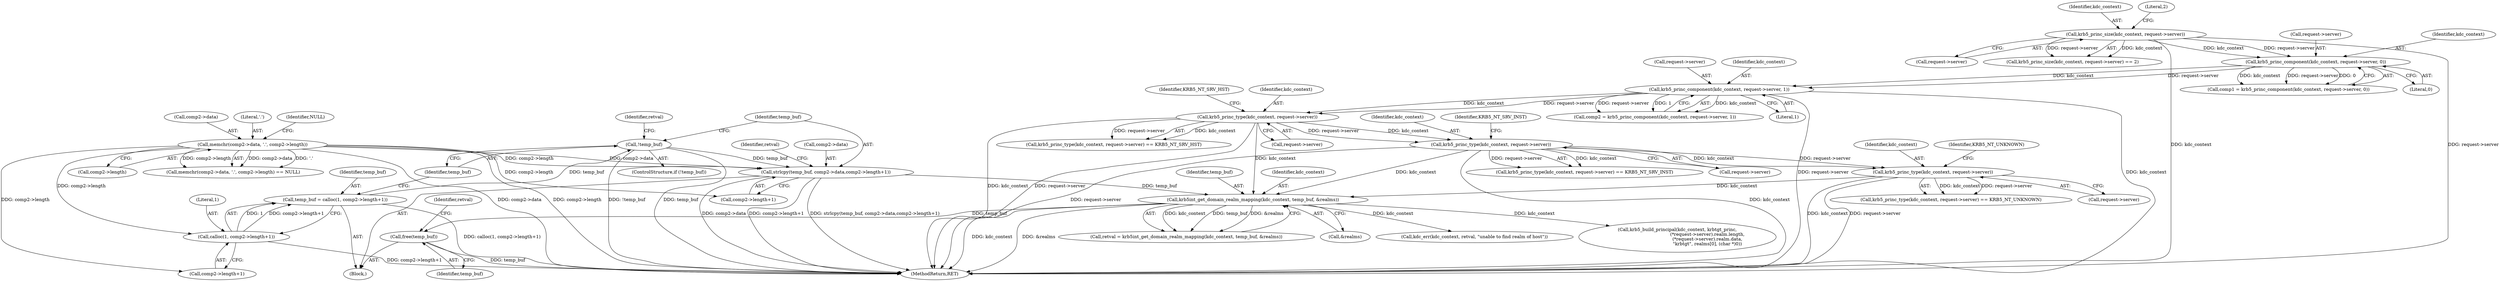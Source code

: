 digraph "0_krb5_8ee70ec63931d1e38567905387ab9b1d45734d81@API" {
"1000310" [label="(Call,free(temp_buf))"];
"1000305" [label="(Call,krb5int_get_domain_realm_mapping(kdc_context, temp_buf, &realms))"];
"1000207" [label="(Call,krb5_princ_type(kdc_context, request->server))"];
"1000199" [label="(Call,krb5_princ_type(kdc_context, request->server))"];
"1000162" [label="(Call,krb5_princ_component(kdc_context, request->server, 1))"];
"1000154" [label="(Call,krb5_princ_component(kdc_context, request->server, 0))"];
"1000145" [label="(Call,krb5_princ_size(kdc_context, request->server))"];
"1000215" [label="(Call,krb5_princ_type(kdc_context, request->server))"];
"1000293" [label="(Call,strlcpy(temp_buf, comp2->data,comp2->length+1))"];
"1000286" [label="(Call,!temp_buf)"];
"1000276" [label="(Call,temp_buf = calloc(1, comp2->length+1))"];
"1000278" [label="(Call,calloc(1, comp2->length+1))"];
"1000266" [label="(Call,memchr(comp2->data, '.', comp2->length))"];
"1000306" [label="(Identifier,kdc_context)"];
"1000160" [label="(Call,comp2 = krb5_princ_component(kdc_context, request->server, 1))"];
"1000206" [label="(Call,krb5_princ_type(kdc_context, request->server) == KRB5_NT_SRV_INST)"];
"1000208" [label="(Identifier,kdc_context)"];
"1000204" [label="(Identifier,KRB5_NT_SRV_HST)"];
"1000278" [label="(Call,calloc(1, comp2->length+1))"];
"1000277" [label="(Identifier,temp_buf)"];
"1000313" [label="(Identifier,retval)"];
"1000216" [label="(Identifier,kdc_context)"];
"1000276" [label="(Call,temp_buf = calloc(1, comp2->length+1))"];
"1000294" [label="(Identifier,temp_buf)"];
"1000147" [label="(Call,request->server)"];
"1000305" [label="(Call,krb5int_get_domain_realm_mapping(kdc_context, temp_buf, &realms))"];
"1000290" [label="(Identifier,retval)"];
"1000145" [label="(Call,krb5_princ_size(kdc_context, request->server))"];
"1000201" [label="(Call,request->server)"];
"1000270" [label="(Literal,'.')"];
"1000358" [label="(Call,krb5_build_principal(kdc_context, krbtgt_princ,\n                                          (*request->server).realm.length,\n                                          (*request->server).realm.data,\n                                          \"krbtgt\", realms[0], (char *)0))"];
"1000274" [label="(Identifier,NULL)"];
"1000146" [label="(Identifier,kdc_context)"];
"1000164" [label="(Call,request->server)"];
"1000310" [label="(Call,free(temp_buf))"];
"1000298" [label="(Call,comp2->length+1)"];
"1000265" [label="(Call,memchr(comp2->data, '.', comp2->length) == NULL)"];
"1000162" [label="(Call,krb5_princ_component(kdc_context, request->server, 1))"];
"1000303" [label="(Call,retval = krb5int_get_domain_realm_mapping(kdc_context, temp_buf, &realms))"];
"1000266" [label="(Call,memchr(comp2->data, '.', comp2->length))"];
"1000271" [label="(Call,comp2->length)"];
"1000308" [label="(Call,&realms)"];
"1000198" [label="(Call,krb5_princ_type(kdc_context, request->server) == KRB5_NT_SRV_HST)"];
"1000215" [label="(Call,krb5_princ_type(kdc_context, request->server))"];
"1000220" [label="(Identifier,KRB5_NT_UNKNOWN)"];
"1000263" [label="(Block,)"];
"1000199" [label="(Call,krb5_princ_type(kdc_context, request->server))"];
"1000304" [label="(Identifier,retval)"];
"1000286" [label="(Call,!temp_buf)"];
"1000150" [label="(Literal,2)"];
"1000156" [label="(Call,request->server)"];
"1000209" [label="(Call,request->server)"];
"1000200" [label="(Identifier,kdc_context)"];
"1000280" [label="(Call,comp2->length+1)"];
"1000214" [label="(Call,krb5_princ_type(kdc_context, request->server) == KRB5_NT_UNKNOWN)"];
"1000212" [label="(Identifier,KRB5_NT_SRV_INST)"];
"1000307" [label="(Identifier,temp_buf)"];
"1000144" [label="(Call,krb5_princ_size(kdc_context, request->server) == 2)"];
"1000311" [label="(Identifier,temp_buf)"];
"1000315" [label="(Call,kdc_err(kdc_context, retval, \"unable to find realm of host\"))"];
"1000159" [label="(Literal,0)"];
"1000267" [label="(Call,comp2->data)"];
"1000285" [label="(ControlStructure,if (!temp_buf))"];
"1000163" [label="(Identifier,kdc_context)"];
"1000217" [label="(Call,request->server)"];
"1000154" [label="(Call,krb5_princ_component(kdc_context, request->server, 0))"];
"1000155" [label="(Identifier,kdc_context)"];
"1000152" [label="(Call,comp1 = krb5_princ_component(kdc_context, request->server, 0))"];
"1000295" [label="(Call,comp2->data)"];
"1000293" [label="(Call,strlcpy(temp_buf, comp2->data,comp2->length+1))"];
"1000287" [label="(Identifier,temp_buf)"];
"1000167" [label="(Literal,1)"];
"1000207" [label="(Call,krb5_princ_type(kdc_context, request->server))"];
"1000400" [label="(MethodReturn,RET)"];
"1000279" [label="(Literal,1)"];
"1000310" -> "1000263"  [label="AST: "];
"1000310" -> "1000311"  [label="CFG: "];
"1000311" -> "1000310"  [label="AST: "];
"1000313" -> "1000310"  [label="CFG: "];
"1000310" -> "1000400"  [label="DDG: temp_buf"];
"1000305" -> "1000310"  [label="DDG: temp_buf"];
"1000305" -> "1000303"  [label="AST: "];
"1000305" -> "1000308"  [label="CFG: "];
"1000306" -> "1000305"  [label="AST: "];
"1000307" -> "1000305"  [label="AST: "];
"1000308" -> "1000305"  [label="AST: "];
"1000303" -> "1000305"  [label="CFG: "];
"1000305" -> "1000400"  [label="DDG: kdc_context"];
"1000305" -> "1000400"  [label="DDG: &realms"];
"1000305" -> "1000303"  [label="DDG: kdc_context"];
"1000305" -> "1000303"  [label="DDG: temp_buf"];
"1000305" -> "1000303"  [label="DDG: &realms"];
"1000207" -> "1000305"  [label="DDG: kdc_context"];
"1000199" -> "1000305"  [label="DDG: kdc_context"];
"1000215" -> "1000305"  [label="DDG: kdc_context"];
"1000293" -> "1000305"  [label="DDG: temp_buf"];
"1000305" -> "1000315"  [label="DDG: kdc_context"];
"1000305" -> "1000358"  [label="DDG: kdc_context"];
"1000207" -> "1000206"  [label="AST: "];
"1000207" -> "1000209"  [label="CFG: "];
"1000208" -> "1000207"  [label="AST: "];
"1000209" -> "1000207"  [label="AST: "];
"1000212" -> "1000207"  [label="CFG: "];
"1000207" -> "1000400"  [label="DDG: request->server"];
"1000207" -> "1000400"  [label="DDG: kdc_context"];
"1000207" -> "1000206"  [label="DDG: kdc_context"];
"1000207" -> "1000206"  [label="DDG: request->server"];
"1000199" -> "1000207"  [label="DDG: kdc_context"];
"1000199" -> "1000207"  [label="DDG: request->server"];
"1000207" -> "1000215"  [label="DDG: kdc_context"];
"1000207" -> "1000215"  [label="DDG: request->server"];
"1000199" -> "1000198"  [label="AST: "];
"1000199" -> "1000201"  [label="CFG: "];
"1000200" -> "1000199"  [label="AST: "];
"1000201" -> "1000199"  [label="AST: "];
"1000204" -> "1000199"  [label="CFG: "];
"1000199" -> "1000400"  [label="DDG: request->server"];
"1000199" -> "1000400"  [label="DDG: kdc_context"];
"1000199" -> "1000198"  [label="DDG: kdc_context"];
"1000199" -> "1000198"  [label="DDG: request->server"];
"1000162" -> "1000199"  [label="DDG: kdc_context"];
"1000162" -> "1000199"  [label="DDG: request->server"];
"1000162" -> "1000160"  [label="AST: "];
"1000162" -> "1000167"  [label="CFG: "];
"1000163" -> "1000162"  [label="AST: "];
"1000164" -> "1000162"  [label="AST: "];
"1000167" -> "1000162"  [label="AST: "];
"1000160" -> "1000162"  [label="CFG: "];
"1000162" -> "1000400"  [label="DDG: request->server"];
"1000162" -> "1000400"  [label="DDG: kdc_context"];
"1000162" -> "1000160"  [label="DDG: kdc_context"];
"1000162" -> "1000160"  [label="DDG: request->server"];
"1000162" -> "1000160"  [label="DDG: 1"];
"1000154" -> "1000162"  [label="DDG: kdc_context"];
"1000154" -> "1000162"  [label="DDG: request->server"];
"1000154" -> "1000152"  [label="AST: "];
"1000154" -> "1000159"  [label="CFG: "];
"1000155" -> "1000154"  [label="AST: "];
"1000156" -> "1000154"  [label="AST: "];
"1000159" -> "1000154"  [label="AST: "];
"1000152" -> "1000154"  [label="CFG: "];
"1000154" -> "1000152"  [label="DDG: kdc_context"];
"1000154" -> "1000152"  [label="DDG: request->server"];
"1000154" -> "1000152"  [label="DDG: 0"];
"1000145" -> "1000154"  [label="DDG: kdc_context"];
"1000145" -> "1000154"  [label="DDG: request->server"];
"1000145" -> "1000144"  [label="AST: "];
"1000145" -> "1000147"  [label="CFG: "];
"1000146" -> "1000145"  [label="AST: "];
"1000147" -> "1000145"  [label="AST: "];
"1000150" -> "1000145"  [label="CFG: "];
"1000145" -> "1000400"  [label="DDG: kdc_context"];
"1000145" -> "1000400"  [label="DDG: request->server"];
"1000145" -> "1000144"  [label="DDG: kdc_context"];
"1000145" -> "1000144"  [label="DDG: request->server"];
"1000215" -> "1000214"  [label="AST: "];
"1000215" -> "1000217"  [label="CFG: "];
"1000216" -> "1000215"  [label="AST: "];
"1000217" -> "1000215"  [label="AST: "];
"1000220" -> "1000215"  [label="CFG: "];
"1000215" -> "1000400"  [label="DDG: kdc_context"];
"1000215" -> "1000400"  [label="DDG: request->server"];
"1000215" -> "1000214"  [label="DDG: kdc_context"];
"1000215" -> "1000214"  [label="DDG: request->server"];
"1000293" -> "1000263"  [label="AST: "];
"1000293" -> "1000298"  [label="CFG: "];
"1000294" -> "1000293"  [label="AST: "];
"1000295" -> "1000293"  [label="AST: "];
"1000298" -> "1000293"  [label="AST: "];
"1000304" -> "1000293"  [label="CFG: "];
"1000293" -> "1000400"  [label="DDG: comp2->length+1"];
"1000293" -> "1000400"  [label="DDG: strlcpy(temp_buf, comp2->data,comp2->length+1)"];
"1000293" -> "1000400"  [label="DDG: comp2->data"];
"1000286" -> "1000293"  [label="DDG: temp_buf"];
"1000266" -> "1000293"  [label="DDG: comp2->data"];
"1000266" -> "1000293"  [label="DDG: comp2->length"];
"1000286" -> "1000285"  [label="AST: "];
"1000286" -> "1000287"  [label="CFG: "];
"1000287" -> "1000286"  [label="AST: "];
"1000290" -> "1000286"  [label="CFG: "];
"1000294" -> "1000286"  [label="CFG: "];
"1000286" -> "1000400"  [label="DDG: !temp_buf"];
"1000286" -> "1000400"  [label="DDG: temp_buf"];
"1000276" -> "1000286"  [label="DDG: temp_buf"];
"1000276" -> "1000263"  [label="AST: "];
"1000276" -> "1000278"  [label="CFG: "];
"1000277" -> "1000276"  [label="AST: "];
"1000278" -> "1000276"  [label="AST: "];
"1000287" -> "1000276"  [label="CFG: "];
"1000276" -> "1000400"  [label="DDG: calloc(1, comp2->length+1)"];
"1000278" -> "1000276"  [label="DDG: 1"];
"1000278" -> "1000276"  [label="DDG: comp2->length+1"];
"1000278" -> "1000280"  [label="CFG: "];
"1000279" -> "1000278"  [label="AST: "];
"1000280" -> "1000278"  [label="AST: "];
"1000278" -> "1000400"  [label="DDG: comp2->length+1"];
"1000266" -> "1000278"  [label="DDG: comp2->length"];
"1000266" -> "1000265"  [label="AST: "];
"1000266" -> "1000271"  [label="CFG: "];
"1000267" -> "1000266"  [label="AST: "];
"1000270" -> "1000266"  [label="AST: "];
"1000271" -> "1000266"  [label="AST: "];
"1000274" -> "1000266"  [label="CFG: "];
"1000266" -> "1000400"  [label="DDG: comp2->data"];
"1000266" -> "1000400"  [label="DDG: comp2->length"];
"1000266" -> "1000265"  [label="DDG: comp2->data"];
"1000266" -> "1000265"  [label="DDG: '.'"];
"1000266" -> "1000265"  [label="DDG: comp2->length"];
"1000266" -> "1000280"  [label="DDG: comp2->length"];
"1000266" -> "1000298"  [label="DDG: comp2->length"];
}
